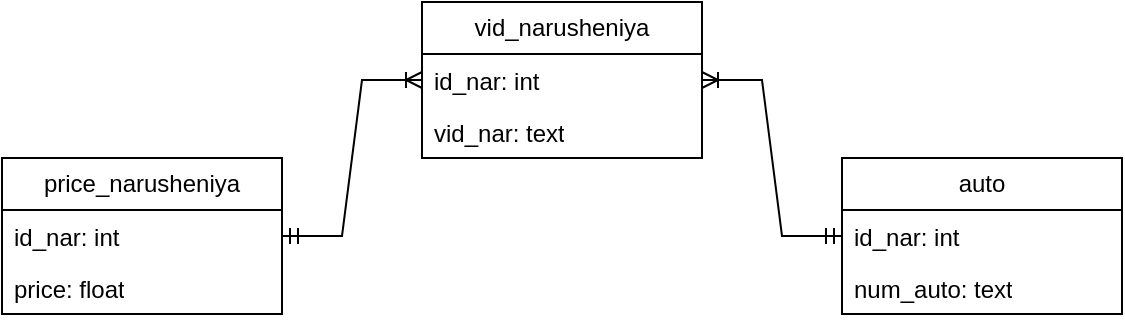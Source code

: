 <mxfile version="21.6.8" type="device">
  <diagram name="Страница — 1" id="OM0VcUJbdIot9_U9EhZe">
    <mxGraphModel dx="880" dy="446" grid="1" gridSize="10" guides="1" tooltips="1" connect="1" arrows="1" fold="1" page="1" pageScale="1" pageWidth="827" pageHeight="1169" math="0" shadow="0">
      <root>
        <mxCell id="0" />
        <mxCell id="1" parent="0" />
        <mxCell id="ddA4vNPVZeKbFlj7gIda-20" value="vid_narusheniya" style="swimlane;fontStyle=0;childLayout=stackLayout;horizontal=1;startSize=26;fillColor=none;horizontalStack=0;resizeParent=1;resizeParentMax=0;resizeLast=0;collapsible=1;marginBottom=0;whiteSpace=wrap;html=1;" vertex="1" parent="1">
          <mxGeometry x="430" y="162" width="140" height="78" as="geometry" />
        </mxCell>
        <mxCell id="ddA4vNPVZeKbFlj7gIda-21" value="id_nar: int" style="text;strokeColor=none;fillColor=none;align=left;verticalAlign=top;spacingLeft=4;spacingRight=4;overflow=hidden;rotatable=0;points=[[0,0.5],[1,0.5]];portConstraint=eastwest;whiteSpace=wrap;html=1;" vertex="1" parent="ddA4vNPVZeKbFlj7gIda-20">
          <mxGeometry y="26" width="140" height="26" as="geometry" />
        </mxCell>
        <mxCell id="ddA4vNPVZeKbFlj7gIda-22" value="vid_nar: text" style="text;strokeColor=none;fillColor=none;align=left;verticalAlign=top;spacingLeft=4;spacingRight=4;overflow=hidden;rotatable=0;points=[[0,0.5],[1,0.5]];portConstraint=eastwest;whiteSpace=wrap;html=1;" vertex="1" parent="ddA4vNPVZeKbFlj7gIda-20">
          <mxGeometry y="52" width="140" height="26" as="geometry" />
        </mxCell>
        <mxCell id="ddA4vNPVZeKbFlj7gIda-24" value="auto" style="swimlane;fontStyle=0;childLayout=stackLayout;horizontal=1;startSize=26;fillColor=none;horizontalStack=0;resizeParent=1;resizeParentMax=0;resizeLast=0;collapsible=1;marginBottom=0;whiteSpace=wrap;html=1;" vertex="1" parent="1">
          <mxGeometry x="640" y="240" width="140" height="78" as="geometry" />
        </mxCell>
        <mxCell id="ddA4vNPVZeKbFlj7gIda-25" value="id_nar: int" style="text;strokeColor=none;fillColor=none;align=left;verticalAlign=top;spacingLeft=4;spacingRight=4;overflow=hidden;rotatable=0;points=[[0,0.5],[1,0.5]];portConstraint=eastwest;whiteSpace=wrap;html=1;" vertex="1" parent="ddA4vNPVZeKbFlj7gIda-24">
          <mxGeometry y="26" width="140" height="26" as="geometry" />
        </mxCell>
        <mxCell id="ddA4vNPVZeKbFlj7gIda-26" value="num_auto: text" style="text;strokeColor=none;fillColor=none;align=left;verticalAlign=top;spacingLeft=4;spacingRight=4;overflow=hidden;rotatable=0;points=[[0,0.5],[1,0.5]];portConstraint=eastwest;whiteSpace=wrap;html=1;" vertex="1" parent="ddA4vNPVZeKbFlj7gIda-24">
          <mxGeometry y="52" width="140" height="26" as="geometry" />
        </mxCell>
        <mxCell id="ddA4vNPVZeKbFlj7gIda-28" value="price_narusheniya" style="swimlane;fontStyle=0;childLayout=stackLayout;horizontal=1;startSize=26;fillColor=none;horizontalStack=0;resizeParent=1;resizeParentMax=0;resizeLast=0;collapsible=1;marginBottom=0;whiteSpace=wrap;html=1;" vertex="1" parent="1">
          <mxGeometry x="220" y="240" width="140" height="78" as="geometry" />
        </mxCell>
        <mxCell id="ddA4vNPVZeKbFlj7gIda-29" value="id_nar: int" style="text;strokeColor=none;fillColor=none;align=left;verticalAlign=top;spacingLeft=4;spacingRight=4;overflow=hidden;rotatable=0;points=[[0,0.5],[1,0.5]];portConstraint=eastwest;whiteSpace=wrap;html=1;" vertex="1" parent="ddA4vNPVZeKbFlj7gIda-28">
          <mxGeometry y="26" width="140" height="26" as="geometry" />
        </mxCell>
        <mxCell id="ddA4vNPVZeKbFlj7gIda-31" value="price: float" style="text;strokeColor=none;fillColor=none;align=left;verticalAlign=top;spacingLeft=4;spacingRight=4;overflow=hidden;rotatable=0;points=[[0,0.5],[1,0.5]];portConstraint=eastwest;whiteSpace=wrap;html=1;" vertex="1" parent="ddA4vNPVZeKbFlj7gIda-28">
          <mxGeometry y="52" width="140" height="26" as="geometry" />
        </mxCell>
        <mxCell id="ddA4vNPVZeKbFlj7gIda-32" value="" style="edgeStyle=entityRelationEdgeStyle;fontSize=12;html=1;endArrow=ERoneToMany;startArrow=ERmandOne;rounded=0;exitX=1;exitY=0.5;exitDx=0;exitDy=0;entryX=0;entryY=0.5;entryDx=0;entryDy=0;" edge="1" parent="1" source="ddA4vNPVZeKbFlj7gIda-29" target="ddA4vNPVZeKbFlj7gIda-21">
          <mxGeometry width="100" height="100" relative="1" as="geometry">
            <mxPoint x="430" y="380" as="sourcePoint" />
            <mxPoint x="420" y="280" as="targetPoint" />
          </mxGeometry>
        </mxCell>
        <mxCell id="ddA4vNPVZeKbFlj7gIda-35" value="" style="edgeStyle=entityRelationEdgeStyle;fontSize=12;html=1;endArrow=ERoneToMany;startArrow=ERmandOne;rounded=0;exitX=0;exitY=0.5;exitDx=0;exitDy=0;entryX=1;entryY=0.5;entryDx=0;entryDy=0;" edge="1" parent="1" source="ddA4vNPVZeKbFlj7gIda-25" target="ddA4vNPVZeKbFlj7gIda-21">
          <mxGeometry width="100" height="100" relative="1" as="geometry">
            <mxPoint x="370" y="289" as="sourcePoint" />
            <mxPoint x="440" y="211" as="targetPoint" />
          </mxGeometry>
        </mxCell>
      </root>
    </mxGraphModel>
  </diagram>
</mxfile>
